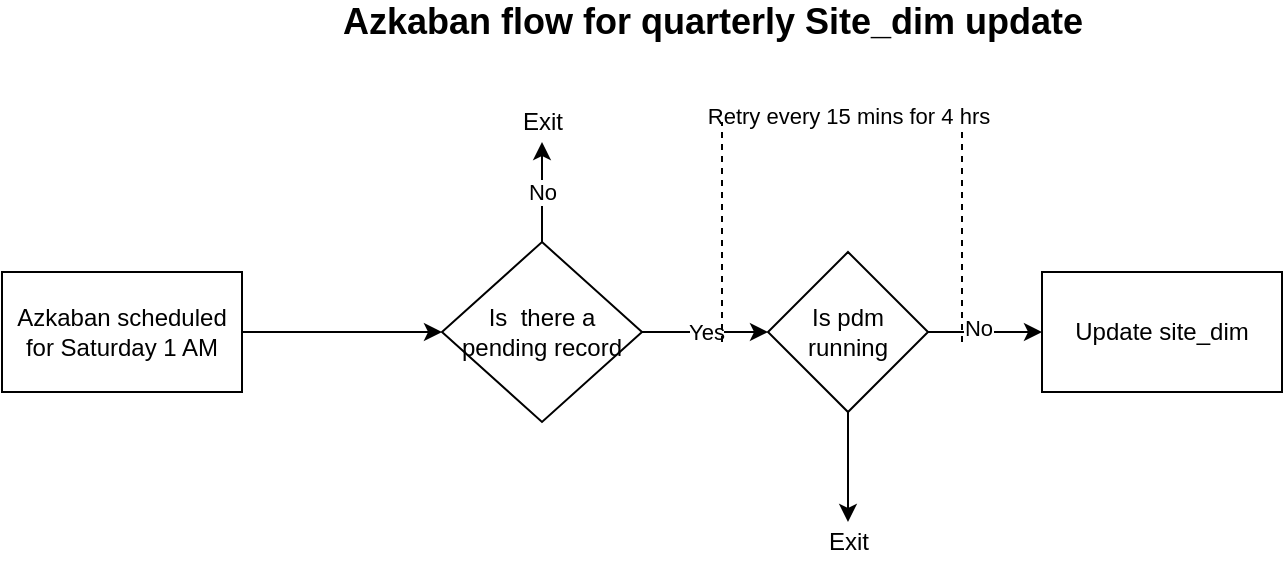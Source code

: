 <mxfile version="14.6.9" type="github">
  <diagram id="o8QKLm-ax5yYajA0nv84" name="Page-1">
    <mxGraphModel dx="1426" dy="794" grid="1" gridSize="10" guides="1" tooltips="1" connect="1" arrows="1" fold="1" page="1" pageScale="1" pageWidth="827" pageHeight="1169" math="0" shadow="0">
      <root>
        <mxCell id="0" />
        <mxCell id="1" parent="0" />
        <mxCell id="SNz0LfTpmPqGD2NdG3nT-5" style="edgeStyle=orthogonalEdgeStyle;rounded=0;orthogonalLoop=1;jettySize=auto;html=1;entryX=0;entryY=0.5;entryDx=0;entryDy=0;" edge="1" parent="1" source="SNz0LfTpmPqGD2NdG3nT-1" target="SNz0LfTpmPqGD2NdG3nT-3">
          <mxGeometry relative="1" as="geometry">
            <mxPoint x="270" y="190" as="targetPoint" />
          </mxGeometry>
        </mxCell>
        <mxCell id="SNz0LfTpmPqGD2NdG3nT-1" value="Azkaban scheduled for Saturday 1 AM" style="rounded=0;whiteSpace=wrap;html=1;" vertex="1" parent="1">
          <mxGeometry x="40" y="165" width="120" height="60" as="geometry" />
        </mxCell>
        <mxCell id="SNz0LfTpmPqGD2NdG3nT-8" value="No" style="edgeStyle=orthogonalEdgeStyle;rounded=0;orthogonalLoop=1;jettySize=auto;html=1;" edge="1" parent="1" source="SNz0LfTpmPqGD2NdG3nT-3" target="SNz0LfTpmPqGD2NdG3nT-7">
          <mxGeometry relative="1" as="geometry" />
        </mxCell>
        <mxCell id="SNz0LfTpmPqGD2NdG3nT-10" value="Yes" style="edgeStyle=orthogonalEdgeStyle;rounded=0;orthogonalLoop=1;jettySize=auto;html=1;" edge="1" parent="1" source="SNz0LfTpmPqGD2NdG3nT-3" target="SNz0LfTpmPqGD2NdG3nT-9">
          <mxGeometry relative="1" as="geometry" />
        </mxCell>
        <mxCell id="SNz0LfTpmPqGD2NdG3nT-3" value="Is &amp;nbsp;there a pending record" style="rhombus;whiteSpace=wrap;html=1;" vertex="1" parent="1">
          <mxGeometry x="260" y="150" width="100" height="90" as="geometry" />
        </mxCell>
        <mxCell id="SNz0LfTpmPqGD2NdG3nT-7" value="Exit" style="text;html=1;align=center;verticalAlign=middle;resizable=0;points=[];autosize=1;strokeColor=none;" vertex="1" parent="1">
          <mxGeometry x="290" y="80" width="40" height="20" as="geometry" />
        </mxCell>
        <mxCell id="SNz0LfTpmPqGD2NdG3nT-12" value="" style="edgeStyle=orthogonalEdgeStyle;rounded=0;orthogonalLoop=1;jettySize=auto;html=1;" edge="1" parent="1" source="SNz0LfTpmPqGD2NdG3nT-9" target="SNz0LfTpmPqGD2NdG3nT-11">
          <mxGeometry relative="1" as="geometry">
            <Array as="points">
              <mxPoint x="520" y="195" />
              <mxPoint x="520" y="195" />
            </Array>
          </mxGeometry>
        </mxCell>
        <mxCell id="SNz0LfTpmPqGD2NdG3nT-13" value="No" style="edgeLabel;html=1;align=center;verticalAlign=middle;resizable=0;points=[];" vertex="1" connectable="0" parent="SNz0LfTpmPqGD2NdG3nT-12">
          <mxGeometry x="-0.143" y="2" relative="1" as="geometry">
            <mxPoint as="offset" />
          </mxGeometry>
        </mxCell>
        <mxCell id="SNz0LfTpmPqGD2NdG3nT-21" value="" style="edgeStyle=orthogonalEdgeStyle;rounded=0;orthogonalLoop=1;jettySize=auto;html=1;" edge="1" parent="1" source="SNz0LfTpmPqGD2NdG3nT-9" target="SNz0LfTpmPqGD2NdG3nT-20">
          <mxGeometry relative="1" as="geometry" />
        </mxCell>
        <mxCell id="SNz0LfTpmPqGD2NdG3nT-9" value="Is pdm running" style="rhombus;whiteSpace=wrap;html=1;" vertex="1" parent="1">
          <mxGeometry x="423" y="155" width="80" height="80" as="geometry" />
        </mxCell>
        <mxCell id="SNz0LfTpmPqGD2NdG3nT-11" value="Update site_dim" style="rounded=0;whiteSpace=wrap;html=1;" vertex="1" parent="1">
          <mxGeometry x="560" y="165" width="120" height="60" as="geometry" />
        </mxCell>
        <mxCell id="SNz0LfTpmPqGD2NdG3nT-15" value="" style="endArrow=none;dashed=1;html=1;" edge="1" parent="1">
          <mxGeometry width="50" height="50" relative="1" as="geometry">
            <mxPoint x="520" y="200" as="sourcePoint" />
            <mxPoint x="520" y="90" as="targetPoint" />
            <Array as="points" />
          </mxGeometry>
        </mxCell>
        <mxCell id="SNz0LfTpmPqGD2NdG3nT-17" value="" style="endArrow=none;dashed=1;html=1;" edge="1" parent="1">
          <mxGeometry width="50" height="50" relative="1" as="geometry">
            <mxPoint x="400" y="90" as="sourcePoint" />
            <mxPoint x="520" y="90" as="targetPoint" />
            <Array as="points" />
          </mxGeometry>
        </mxCell>
        <mxCell id="SNz0LfTpmPqGD2NdG3nT-19" value="Retry every 15 mins for 4 hrs" style="edgeLabel;html=1;align=center;verticalAlign=middle;resizable=0;points=[];" vertex="1" connectable="0" parent="SNz0LfTpmPqGD2NdG3nT-17">
          <mxGeometry x="-0.217" y="3" relative="1" as="geometry">
            <mxPoint x="16" as="offset" />
          </mxGeometry>
        </mxCell>
        <mxCell id="SNz0LfTpmPqGD2NdG3nT-18" value="" style="endArrow=none;dashed=1;html=1;" edge="1" parent="1">
          <mxGeometry width="50" height="50" relative="1" as="geometry">
            <mxPoint x="400" y="200" as="sourcePoint" />
            <mxPoint x="400" y="90" as="targetPoint" />
          </mxGeometry>
        </mxCell>
        <mxCell id="SNz0LfTpmPqGD2NdG3nT-20" value="Exit" style="text;html=1;align=center;verticalAlign=middle;resizable=0;points=[];autosize=1;strokeColor=none;" vertex="1" parent="1">
          <mxGeometry x="443" y="290" width="40" height="20" as="geometry" />
        </mxCell>
        <mxCell id="SNz0LfTpmPqGD2NdG3nT-22" value="&lt;b&gt;&lt;font style=&quot;font-size: 18px&quot;&gt;Azkaban flow for quarterly Site_dim update&lt;/font&gt;&lt;/b&gt;" style="text;html=1;align=center;verticalAlign=middle;resizable=0;points=[];autosize=1;strokeColor=none;" vertex="1" parent="1">
          <mxGeometry x="200" y="30" width="390" height="20" as="geometry" />
        </mxCell>
      </root>
    </mxGraphModel>
  </diagram>
</mxfile>
